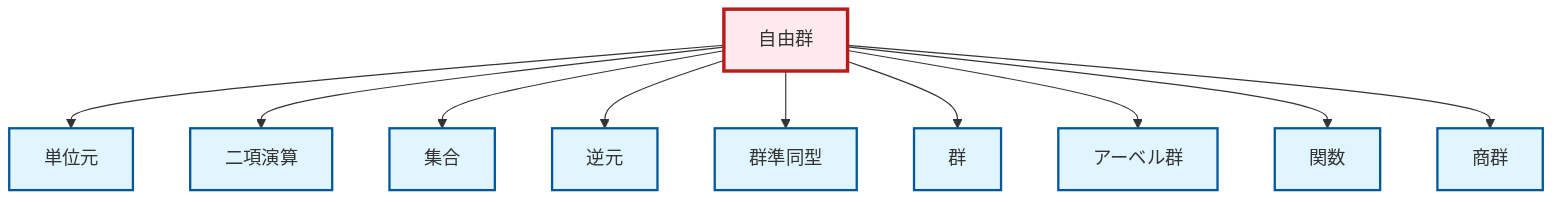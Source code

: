 graph TD
    classDef definition fill:#e1f5fe,stroke:#01579b,stroke-width:2px
    classDef theorem fill:#f3e5f5,stroke:#4a148c,stroke-width:2px
    classDef axiom fill:#fff3e0,stroke:#e65100,stroke-width:2px
    classDef example fill:#e8f5e9,stroke:#1b5e20,stroke-width:2px
    classDef current fill:#ffebee,stroke:#b71c1c,stroke-width:3px
    def-abelian-group["アーベル群"]:::definition
    def-inverse-element["逆元"]:::definition
    def-homomorphism["群準同型"]:::definition
    def-group["群"]:::definition
    def-function["関数"]:::definition
    def-quotient-group["商群"]:::definition
    def-identity-element["単位元"]:::definition
    def-set["集合"]:::definition
    def-free-group["自由群"]:::definition
    def-binary-operation["二項演算"]:::definition
    def-free-group --> def-identity-element
    def-free-group --> def-binary-operation
    def-free-group --> def-set
    def-free-group --> def-inverse-element
    def-free-group --> def-homomorphism
    def-free-group --> def-group
    def-free-group --> def-abelian-group
    def-free-group --> def-function
    def-free-group --> def-quotient-group
    class def-free-group current